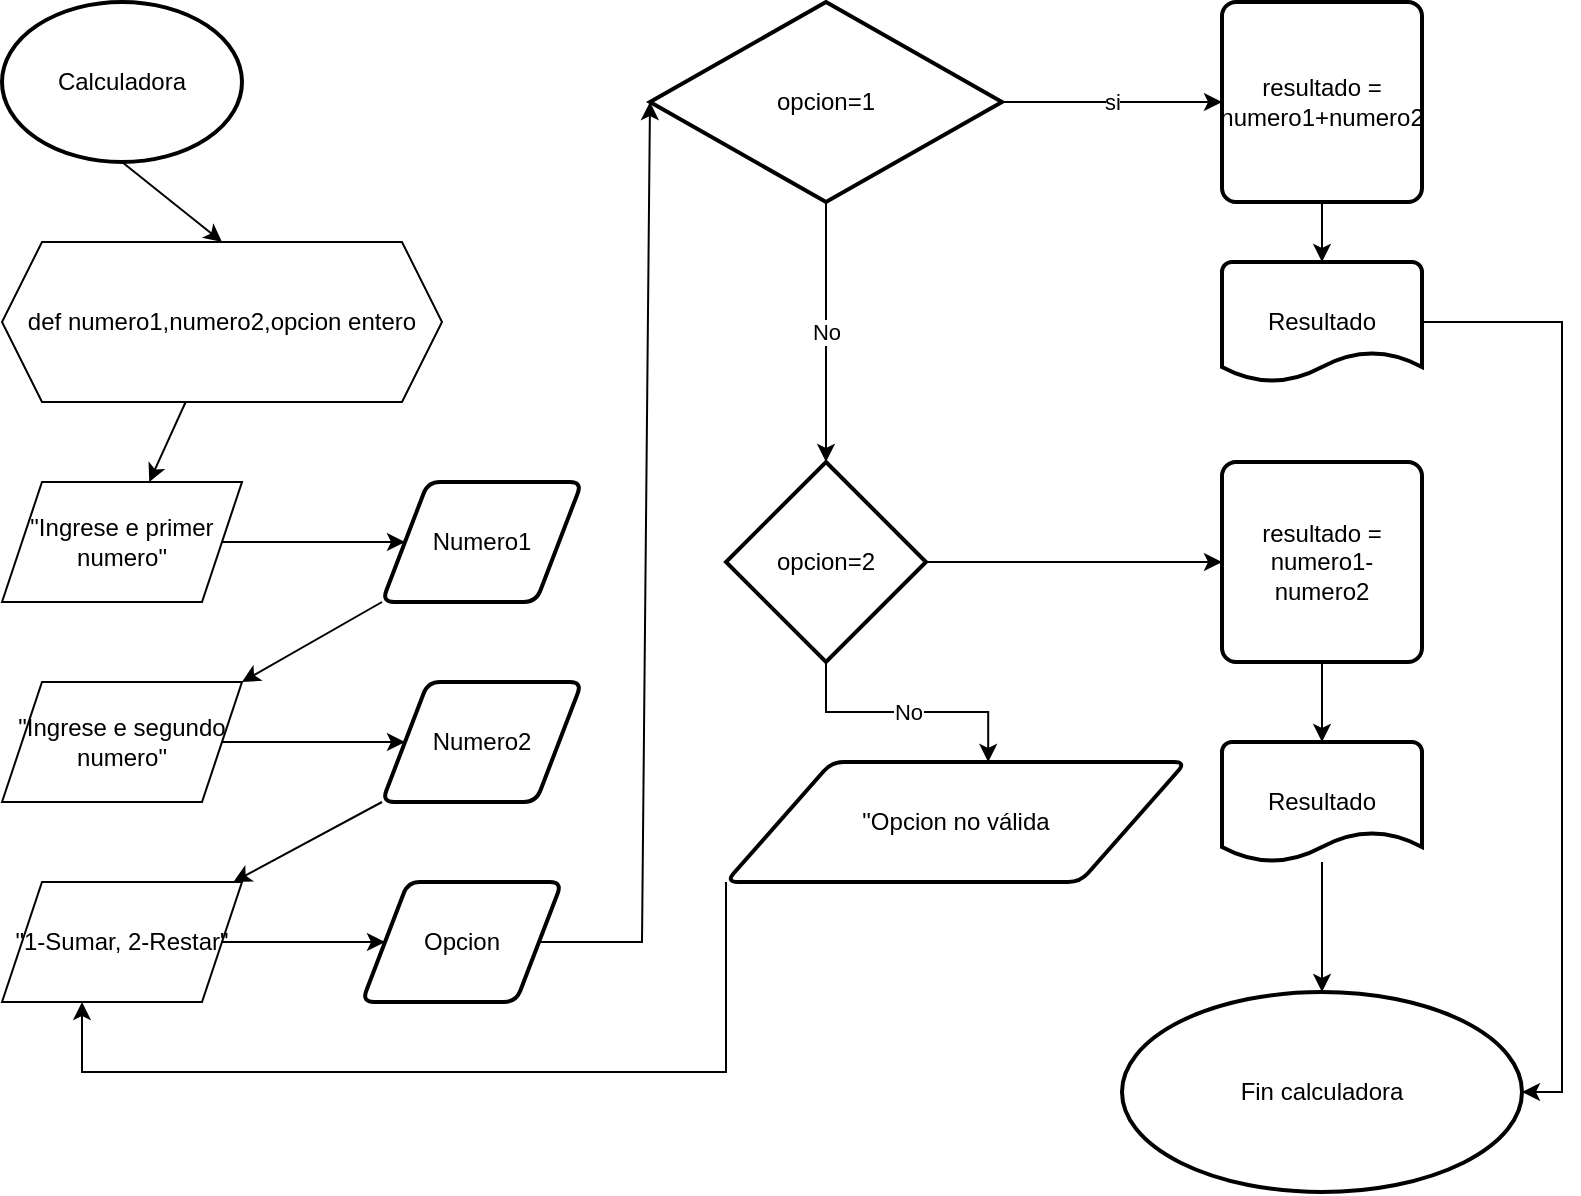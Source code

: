 <mxfile version="21.1.2" type="github">
  <diagram id="C5RBs43oDa-KdzZeNtuy" name="Page-1">
    <mxGraphModel dx="1434" dy="800" grid="1" gridSize="10" guides="1" tooltips="1" connect="1" arrows="1" fold="1" page="1" pageScale="1" pageWidth="827" pageHeight="1169" math="0" shadow="0">
      <root>
        <mxCell id="WIyWlLk6GJQsqaUBKTNV-0" />
        <mxCell id="WIyWlLk6GJQsqaUBKTNV-1" parent="WIyWlLk6GJQsqaUBKTNV-0" />
        <mxCell id="y6vvcRxUsTyqntjl7ony-0" value="Calculadora" style="strokeWidth=2;html=1;shape=mxgraph.flowchart.start_1;whiteSpace=wrap;" vertex="1" parent="WIyWlLk6GJQsqaUBKTNV-1">
          <mxGeometry x="40" y="40" width="120" height="80" as="geometry" />
        </mxCell>
        <mxCell id="y6vvcRxUsTyqntjl7ony-1" value="Numero1" style="shape=parallelogram;html=1;strokeWidth=2;perimeter=parallelogramPerimeter;whiteSpace=wrap;rounded=1;arcSize=12;size=0.23;" vertex="1" parent="WIyWlLk6GJQsqaUBKTNV-1">
          <mxGeometry x="230" y="280" width="100" height="60" as="geometry" />
        </mxCell>
        <mxCell id="y6vvcRxUsTyqntjl7ony-2" value="&quot;Ingrese e primer numero&quot;" style="shape=parallelogram;perimeter=parallelogramPerimeter;whiteSpace=wrap;html=1;fixedSize=1;" vertex="1" parent="WIyWlLk6GJQsqaUBKTNV-1">
          <mxGeometry x="40" y="280" width="120" height="60" as="geometry" />
        </mxCell>
        <mxCell id="y6vvcRxUsTyqntjl7ony-3" value="Numero2" style="shape=parallelogram;html=1;strokeWidth=2;perimeter=parallelogramPerimeter;whiteSpace=wrap;rounded=1;arcSize=12;size=0.23;" vertex="1" parent="WIyWlLk6GJQsqaUBKTNV-1">
          <mxGeometry x="230" y="380" width="100" height="60" as="geometry" />
        </mxCell>
        <mxCell id="y6vvcRxUsTyqntjl7ony-4" value="&quot;Ingrese e segundo numero&quot;" style="shape=parallelogram;perimeter=parallelogramPerimeter;whiteSpace=wrap;html=1;fixedSize=1;" vertex="1" parent="WIyWlLk6GJQsqaUBKTNV-1">
          <mxGeometry x="40" y="380" width="120" height="60" as="geometry" />
        </mxCell>
        <mxCell id="y6vvcRxUsTyqntjl7ony-5" value="" style="endArrow=classic;html=1;rounded=0;exitX=0.5;exitY=1;exitDx=0;exitDy=0;exitPerimeter=0;entryX=0.5;entryY=0;entryDx=0;entryDy=0;" edge="1" parent="WIyWlLk6GJQsqaUBKTNV-1" source="y6vvcRxUsTyqntjl7ony-0" target="y6vvcRxUsTyqntjl7ony-13">
          <mxGeometry width="50" height="50" relative="1" as="geometry">
            <mxPoint x="390" y="680" as="sourcePoint" />
            <mxPoint x="440" y="630" as="targetPoint" />
          </mxGeometry>
        </mxCell>
        <mxCell id="y6vvcRxUsTyqntjl7ony-6" value="" style="endArrow=classic;html=1;rounded=0;entryX=0;entryY=0.5;entryDx=0;entryDy=0;" edge="1" parent="WIyWlLk6GJQsqaUBKTNV-1" source="y6vvcRxUsTyqntjl7ony-2" target="y6vvcRxUsTyqntjl7ony-1">
          <mxGeometry width="50" height="50" relative="1" as="geometry">
            <mxPoint x="400" y="420" as="sourcePoint" />
            <mxPoint x="400" y="410" as="targetPoint" />
          </mxGeometry>
        </mxCell>
        <mxCell id="y6vvcRxUsTyqntjl7ony-7" value="" style="endArrow=classic;html=1;rounded=0;entryX=1;entryY=0;entryDx=0;entryDy=0;exitX=0;exitY=1;exitDx=0;exitDy=0;" edge="1" parent="WIyWlLk6GJQsqaUBKTNV-1" source="y6vvcRxUsTyqntjl7ony-1" target="y6vvcRxUsTyqntjl7ony-4">
          <mxGeometry width="50" height="50" relative="1" as="geometry">
            <mxPoint x="400" y="520" as="sourcePoint" />
            <mxPoint x="400" y="510" as="targetPoint" />
          </mxGeometry>
        </mxCell>
        <mxCell id="y6vvcRxUsTyqntjl7ony-8" value="" style="endArrow=classic;html=1;rounded=0;entryX=0;entryY=0.5;entryDx=0;entryDy=0;" edge="1" parent="WIyWlLk6GJQsqaUBKTNV-1" source="y6vvcRxUsTyqntjl7ony-4" target="y6vvcRxUsTyqntjl7ony-3">
          <mxGeometry width="50" height="50" relative="1" as="geometry">
            <mxPoint x="400" y="620" as="sourcePoint" />
            <mxPoint x="400" y="620" as="targetPoint" />
          </mxGeometry>
        </mxCell>
        <mxCell id="y6vvcRxUsTyqntjl7ony-9" value="Opcion" style="shape=parallelogram;html=1;strokeWidth=2;perimeter=parallelogramPerimeter;whiteSpace=wrap;rounded=1;arcSize=12;size=0.23;" vertex="1" parent="WIyWlLk6GJQsqaUBKTNV-1">
          <mxGeometry x="220" y="480" width="100" height="60" as="geometry" />
        </mxCell>
        <mxCell id="y6vvcRxUsTyqntjl7ony-10" value="&quot;1-Sumar, 2-Restar&quot;" style="shape=parallelogram;perimeter=parallelogramPerimeter;whiteSpace=wrap;html=1;fixedSize=1;" vertex="1" parent="WIyWlLk6GJQsqaUBKTNV-1">
          <mxGeometry x="40" y="480" width="120" height="60" as="geometry" />
        </mxCell>
        <mxCell id="y6vvcRxUsTyqntjl7ony-11" value="" style="endArrow=classic;html=1;rounded=0;entryX=0;entryY=0.5;entryDx=0;entryDy=0;" edge="1" parent="WIyWlLk6GJQsqaUBKTNV-1" source="y6vvcRxUsTyqntjl7ony-10" target="y6vvcRxUsTyqntjl7ony-9">
          <mxGeometry width="50" height="50" relative="1" as="geometry">
            <mxPoint x="400" y="840" as="sourcePoint" />
            <mxPoint x="400" y="840" as="targetPoint" />
          </mxGeometry>
        </mxCell>
        <mxCell id="y6vvcRxUsTyqntjl7ony-12" value="" style="endArrow=classic;html=1;rounded=0;exitX=0;exitY=1;exitDx=0;exitDy=0;" edge="1" parent="WIyWlLk6GJQsqaUBKTNV-1" source="y6vvcRxUsTyqntjl7ony-3" target="y6vvcRxUsTyqntjl7ony-10">
          <mxGeometry width="50" height="50" relative="1" as="geometry">
            <mxPoint x="390" y="410" as="sourcePoint" />
            <mxPoint x="440" y="360" as="targetPoint" />
          </mxGeometry>
        </mxCell>
        <mxCell id="y6vvcRxUsTyqntjl7ony-13" value="def numero1,numero2,opcion entero" style="shape=hexagon;perimeter=hexagonPerimeter2;whiteSpace=wrap;html=1;fixedSize=1;" vertex="1" parent="WIyWlLk6GJQsqaUBKTNV-1">
          <mxGeometry x="40" y="160" width="220" height="80" as="geometry" />
        </mxCell>
        <mxCell id="y6vvcRxUsTyqntjl7ony-14" value="" style="endArrow=classic;html=1;rounded=0;" edge="1" parent="WIyWlLk6GJQsqaUBKTNV-1" source="y6vvcRxUsTyqntjl7ony-13" target="y6vvcRxUsTyqntjl7ony-2">
          <mxGeometry width="50" height="50" relative="1" as="geometry">
            <mxPoint x="100" y="290" as="sourcePoint" />
            <mxPoint x="180" y="260" as="targetPoint" />
          </mxGeometry>
        </mxCell>
        <mxCell id="y6vvcRxUsTyqntjl7ony-23" value="No" style="edgeStyle=orthogonalEdgeStyle;rounded=0;orthogonalLoop=1;jettySize=auto;html=1;exitX=0.5;exitY=1;exitDx=0;exitDy=0;exitPerimeter=0;entryX=0.5;entryY=0;entryDx=0;entryDy=0;entryPerimeter=0;" edge="1" parent="WIyWlLk6GJQsqaUBKTNV-1" source="y6vvcRxUsTyqntjl7ony-15" target="y6vvcRxUsTyqntjl7ony-22">
          <mxGeometry relative="1" as="geometry" />
        </mxCell>
        <mxCell id="y6vvcRxUsTyqntjl7ony-15" value="opcion=1" style="strokeWidth=2;html=1;shape=mxgraph.flowchart.decision;whiteSpace=wrap;" vertex="1" parent="WIyWlLk6GJQsqaUBKTNV-1">
          <mxGeometry x="364" y="40" width="176" height="100" as="geometry" />
        </mxCell>
        <mxCell id="y6vvcRxUsTyqntjl7ony-16" value="" style="endArrow=classic;html=1;rounded=0;entryX=0;entryY=0.5;entryDx=0;entryDy=0;entryPerimeter=0;exitX=1;exitY=0.5;exitDx=0;exitDy=0;" edge="1" parent="WIyWlLk6GJQsqaUBKTNV-1" source="y6vvcRxUsTyqntjl7ony-9" target="y6vvcRxUsTyqntjl7ony-15">
          <mxGeometry width="50" height="50" relative="1" as="geometry">
            <mxPoint x="320" y="560" as="sourcePoint" />
            <mxPoint x="390.711" y="510" as="targetPoint" />
            <Array as="points">
              <mxPoint x="360" y="510" />
            </Array>
          </mxGeometry>
        </mxCell>
        <mxCell id="y6vvcRxUsTyqntjl7ony-21" style="edgeStyle=orthogonalEdgeStyle;rounded=0;orthogonalLoop=1;jettySize=auto;html=1;exitX=0.5;exitY=1;exitDx=0;exitDy=0;entryX=0.5;entryY=0;entryDx=0;entryDy=0;entryPerimeter=0;" edge="1" parent="WIyWlLk6GJQsqaUBKTNV-1" source="y6vvcRxUsTyqntjl7ony-17" target="y6vvcRxUsTyqntjl7ony-20">
          <mxGeometry relative="1" as="geometry" />
        </mxCell>
        <mxCell id="y6vvcRxUsTyqntjl7ony-17" value="resultado = numero1+numero2" style="rounded=1;whiteSpace=wrap;html=1;absoluteArcSize=1;arcSize=14;strokeWidth=2;" vertex="1" parent="WIyWlLk6GJQsqaUBKTNV-1">
          <mxGeometry x="650" y="40" width="100" height="100" as="geometry" />
        </mxCell>
        <mxCell id="y6vvcRxUsTyqntjl7ony-18" value="si" style="endArrow=classic;html=1;rounded=0;entryX=0;entryY=0.5;entryDx=0;entryDy=0;" edge="1" parent="WIyWlLk6GJQsqaUBKTNV-1" source="y6vvcRxUsTyqntjl7ony-15" target="y6vvcRxUsTyqntjl7ony-17">
          <mxGeometry width="50" height="50" relative="1" as="geometry">
            <mxPoint x="540" y="140" as="sourcePoint" />
            <mxPoint x="610.711" y="90" as="targetPoint" />
          </mxGeometry>
        </mxCell>
        <mxCell id="y6vvcRxUsTyqntjl7ony-33" style="edgeStyle=orthogonalEdgeStyle;rounded=0;orthogonalLoop=1;jettySize=auto;html=1;exitX=1;exitY=0.5;exitDx=0;exitDy=0;exitPerimeter=0;entryX=1;entryY=0.5;entryDx=0;entryDy=0;entryPerimeter=0;" edge="1" parent="WIyWlLk6GJQsqaUBKTNV-1" source="y6vvcRxUsTyqntjl7ony-20" target="y6vvcRxUsTyqntjl7ony-32">
          <mxGeometry relative="1" as="geometry" />
        </mxCell>
        <mxCell id="y6vvcRxUsTyqntjl7ony-20" value="Resultado" style="strokeWidth=2;html=1;shape=mxgraph.flowchart.document2;whiteSpace=wrap;size=0.25;" vertex="1" parent="WIyWlLk6GJQsqaUBKTNV-1">
          <mxGeometry x="650" y="170" width="100" height="60" as="geometry" />
        </mxCell>
        <mxCell id="y6vvcRxUsTyqntjl7ony-27" style="edgeStyle=orthogonalEdgeStyle;rounded=0;orthogonalLoop=1;jettySize=auto;html=1;exitX=1;exitY=0.5;exitDx=0;exitDy=0;exitPerimeter=0;entryX=0;entryY=0.5;entryDx=0;entryDy=0;" edge="1" parent="WIyWlLk6GJQsqaUBKTNV-1" source="y6vvcRxUsTyqntjl7ony-22" target="y6vvcRxUsTyqntjl7ony-25">
          <mxGeometry relative="1" as="geometry" />
        </mxCell>
        <mxCell id="y6vvcRxUsTyqntjl7ony-29" value="No" style="edgeStyle=orthogonalEdgeStyle;rounded=0;orthogonalLoop=1;jettySize=auto;html=1;exitX=0.5;exitY=1;exitDx=0;exitDy=0;exitPerimeter=0;entryX=0.57;entryY=0;entryDx=0;entryDy=0;entryPerimeter=0;" edge="1" parent="WIyWlLk6GJQsqaUBKTNV-1" source="y6vvcRxUsTyqntjl7ony-22" target="y6vvcRxUsTyqntjl7ony-28">
          <mxGeometry relative="1" as="geometry" />
        </mxCell>
        <mxCell id="y6vvcRxUsTyqntjl7ony-22" value="opcion=2" style="strokeWidth=2;html=1;shape=mxgraph.flowchart.decision;whiteSpace=wrap;" vertex="1" parent="WIyWlLk6GJQsqaUBKTNV-1">
          <mxGeometry x="402" y="270" width="100" height="100" as="geometry" />
        </mxCell>
        <mxCell id="y6vvcRxUsTyqntjl7ony-24" style="edgeStyle=orthogonalEdgeStyle;rounded=0;orthogonalLoop=1;jettySize=auto;html=1;exitX=0.5;exitY=1;exitDx=0;exitDy=0;entryX=0.5;entryY=0;entryDx=0;entryDy=0;entryPerimeter=0;" edge="1" parent="WIyWlLk6GJQsqaUBKTNV-1" source="y6vvcRxUsTyqntjl7ony-25" target="y6vvcRxUsTyqntjl7ony-26">
          <mxGeometry relative="1" as="geometry" />
        </mxCell>
        <mxCell id="y6vvcRxUsTyqntjl7ony-25" value="resultado = numero1-numero2" style="rounded=1;whiteSpace=wrap;html=1;absoluteArcSize=1;arcSize=14;strokeWidth=2;" vertex="1" parent="WIyWlLk6GJQsqaUBKTNV-1">
          <mxGeometry x="650" y="270" width="100" height="100" as="geometry" />
        </mxCell>
        <mxCell id="y6vvcRxUsTyqntjl7ony-34" value="" style="edgeStyle=orthogonalEdgeStyle;rounded=0;orthogonalLoop=1;jettySize=auto;html=1;" edge="1" parent="WIyWlLk6GJQsqaUBKTNV-1" source="y6vvcRxUsTyqntjl7ony-26" target="y6vvcRxUsTyqntjl7ony-32">
          <mxGeometry relative="1" as="geometry" />
        </mxCell>
        <mxCell id="y6vvcRxUsTyqntjl7ony-26" value="Resultado" style="strokeWidth=2;html=1;shape=mxgraph.flowchart.document2;whiteSpace=wrap;size=0.25;" vertex="1" parent="WIyWlLk6GJQsqaUBKTNV-1">
          <mxGeometry x="650" y="410" width="100" height="60" as="geometry" />
        </mxCell>
        <mxCell id="y6vvcRxUsTyqntjl7ony-31" style="edgeStyle=orthogonalEdgeStyle;rounded=0;orthogonalLoop=1;jettySize=auto;html=1;exitX=0;exitY=1;exitDx=0;exitDy=0;" edge="1" parent="WIyWlLk6GJQsqaUBKTNV-1" source="y6vvcRxUsTyqntjl7ony-28" target="y6vvcRxUsTyqntjl7ony-10">
          <mxGeometry relative="1" as="geometry">
            <mxPoint x="80" y="670" as="targetPoint" />
            <Array as="points">
              <mxPoint x="402" y="575" />
              <mxPoint x="80" y="575" />
            </Array>
          </mxGeometry>
        </mxCell>
        <mxCell id="y6vvcRxUsTyqntjl7ony-28" value="&quot;Opcion no válida" style="shape=parallelogram;html=1;strokeWidth=2;perimeter=parallelogramPerimeter;whiteSpace=wrap;rounded=1;arcSize=12;size=0.23;" vertex="1" parent="WIyWlLk6GJQsqaUBKTNV-1">
          <mxGeometry x="402" y="420" width="230" height="60" as="geometry" />
        </mxCell>
        <mxCell id="y6vvcRxUsTyqntjl7ony-32" value="Fin calculadora" style="strokeWidth=2;html=1;shape=mxgraph.flowchart.start_2;whiteSpace=wrap;" vertex="1" parent="WIyWlLk6GJQsqaUBKTNV-1">
          <mxGeometry x="600" y="535" width="200" height="100" as="geometry" />
        </mxCell>
      </root>
    </mxGraphModel>
  </diagram>
</mxfile>
